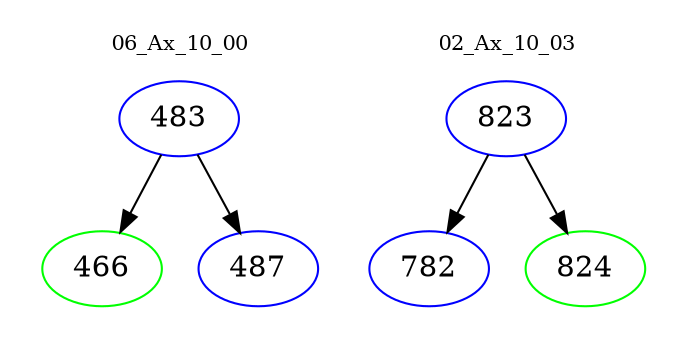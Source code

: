 digraph{
subgraph cluster_0 {
color = white
label = "06_Ax_10_00";
fontsize=10;
T0_483 [label="483", color="blue"]
T0_483 -> T0_466 [color="black"]
T0_466 [label="466", color="green"]
T0_483 -> T0_487 [color="black"]
T0_487 [label="487", color="blue"]
}
subgraph cluster_1 {
color = white
label = "02_Ax_10_03";
fontsize=10;
T1_823 [label="823", color="blue"]
T1_823 -> T1_782 [color="black"]
T1_782 [label="782", color="blue"]
T1_823 -> T1_824 [color="black"]
T1_824 [label="824", color="green"]
}
}

